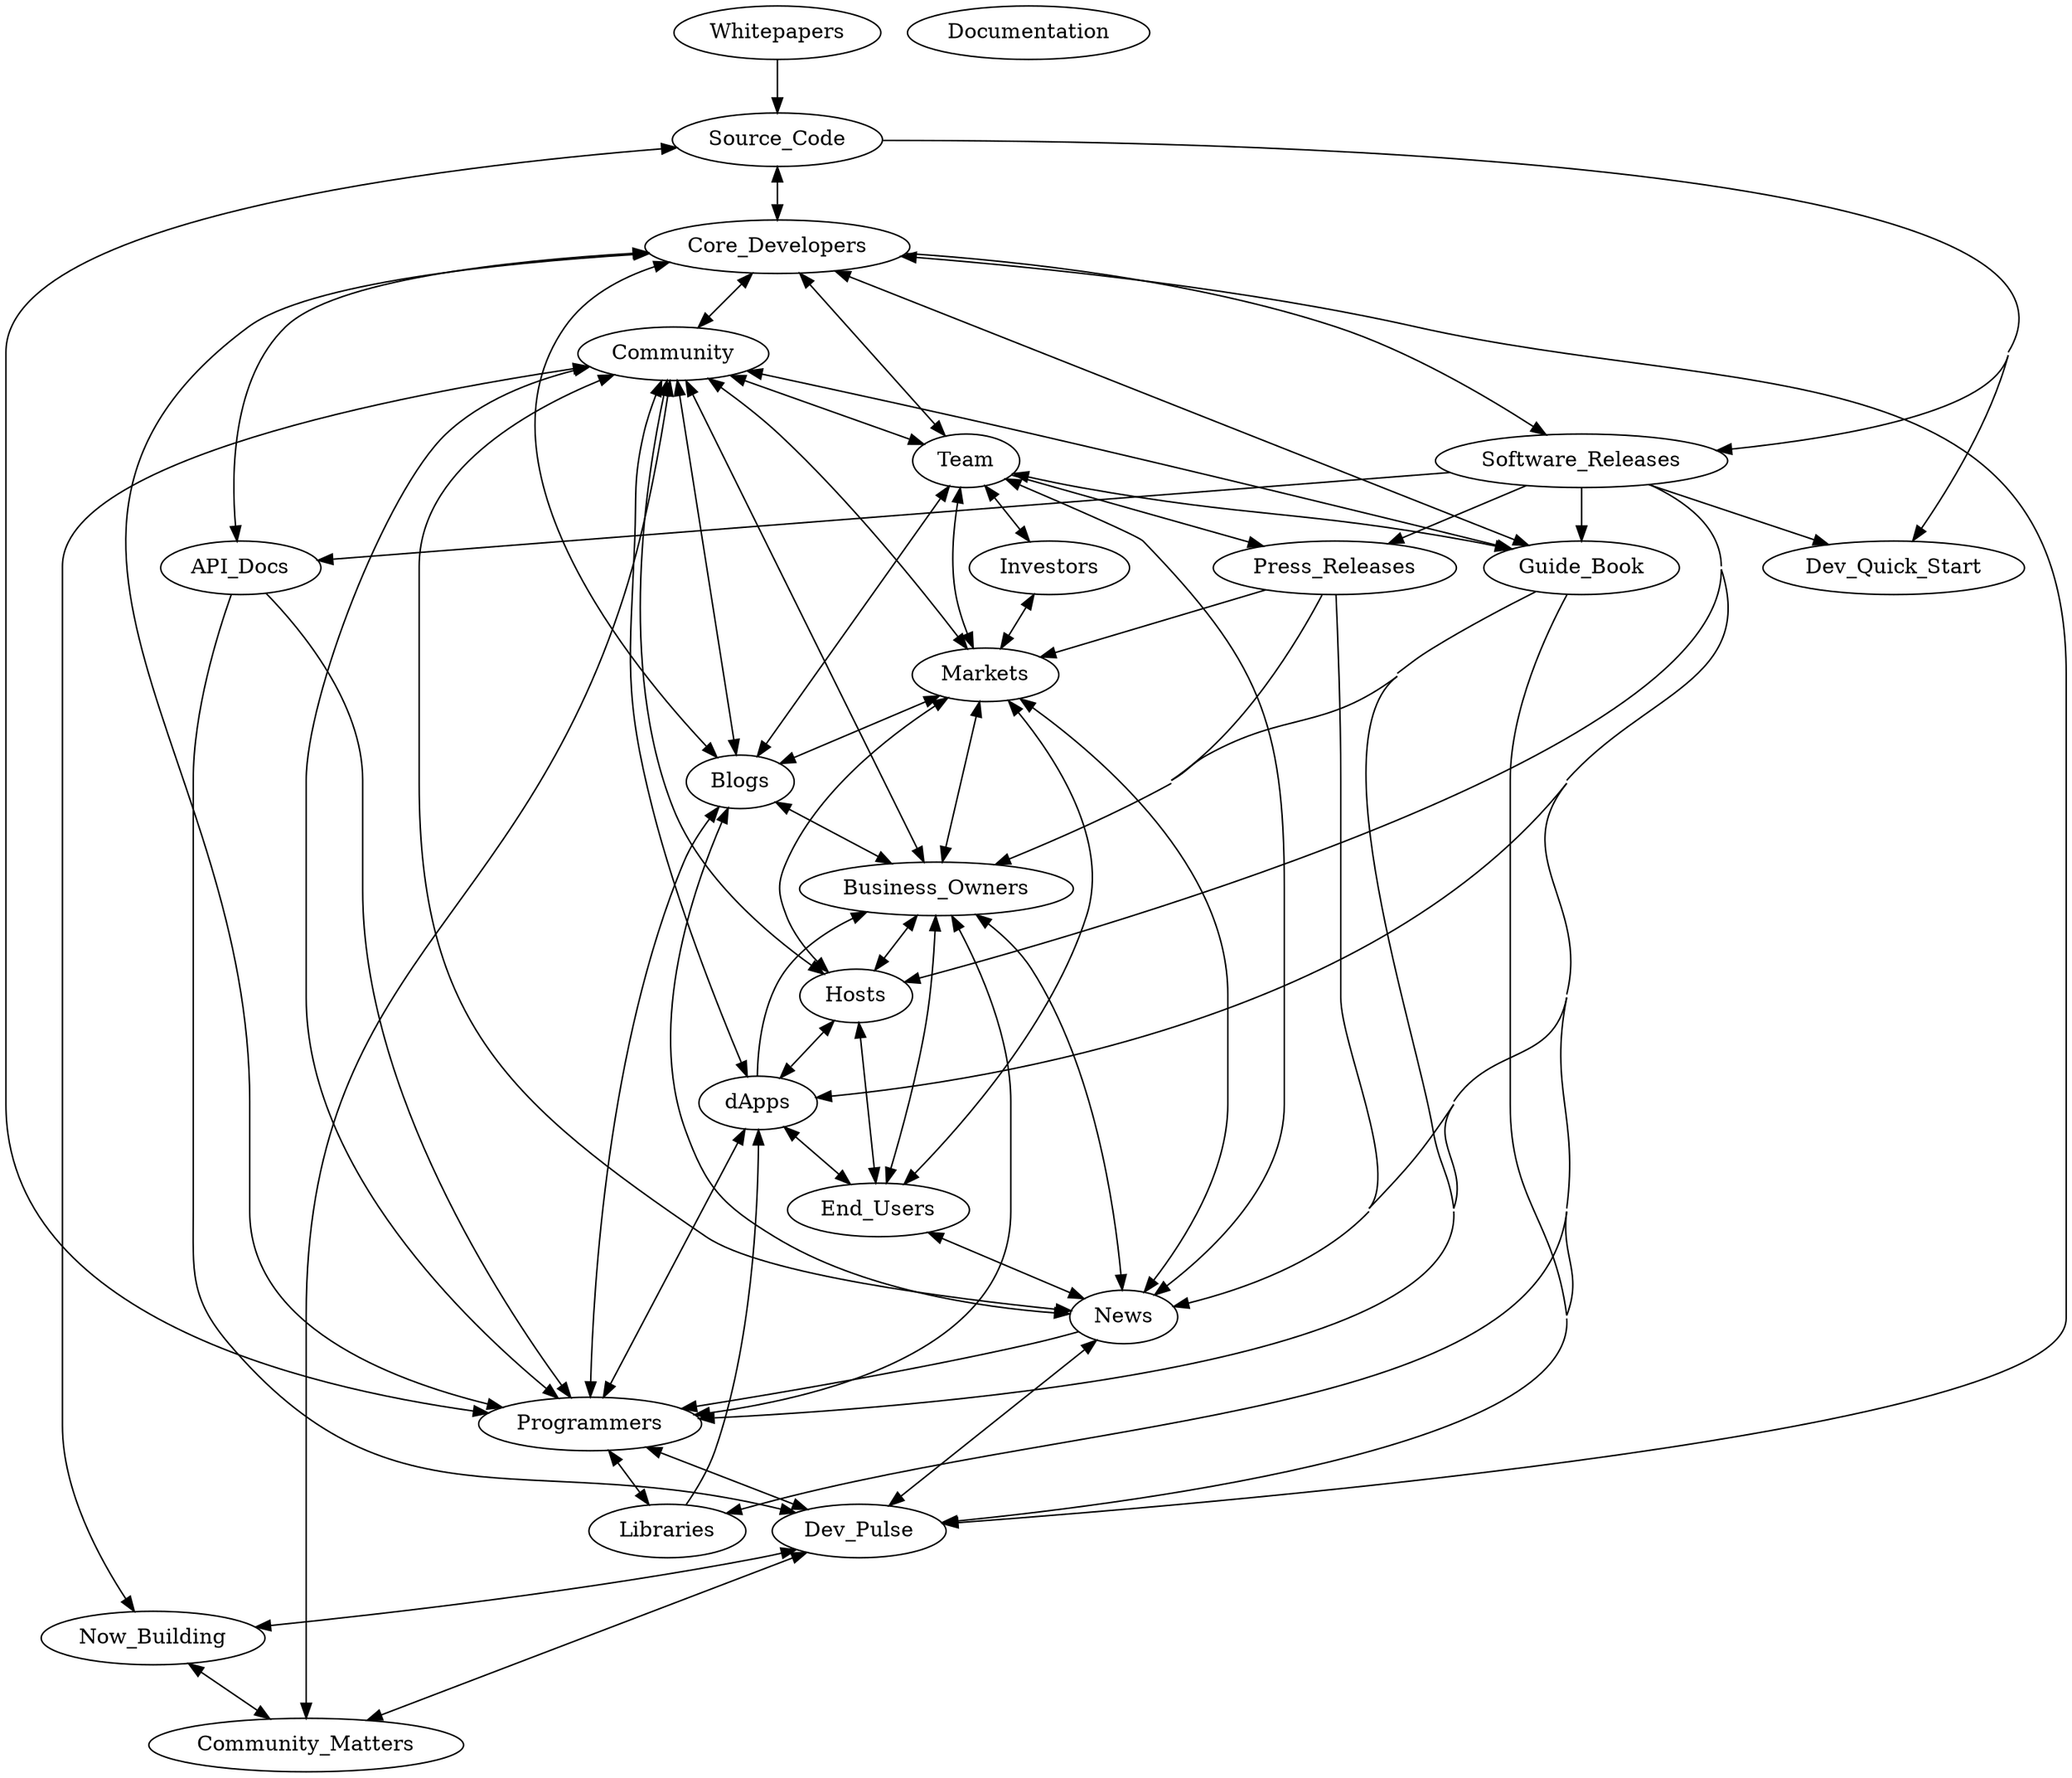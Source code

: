 digraph	"Software Flow" {
	concentrate = true;

	Whitepapers [href = "https://holo.host/whitepapers/"];
	Source_Code [href = "https://github.com/holochain/holochain-rust"];
	Team [href = "https://holo.host/team/"];
	Core_Developers [href = "https://github.com/holochain/holochain-rust/graphs/contributors"];
	Software_Releases [href = "https://github.com/holochain/holochain-rust/releases"];
	Hosts [href = "https://holo.host/host/"];
	Documentation [href = "https://developer.holochain.org/"];
	Dev_Quick_Start [href = "https://developer.holochain.org/start.html"];
	API_Docs [href = "https://developer.holochain.org/api/latest/hdk/"]
	Guide_Book [href = "https://developer.holochain.org/guide/latest/welcome.html"]
	Dev_Pulse [href = "https://medium.com/holochain"]
	Community_Matters [href = "https://medium.com/holochain/tagged/community-matters"]
	Now_Building [href = "https://medium.com/holochain/tagged/now-building"]

	Whitepapers -> Source_Code;
	Source_Code -> Software_Releases;
	Source_Code -> Core_Developers -> Source_Code;
	Source_Code -> Dev_Quick_Start;
	Software_Releases -> API_Docs;
	Software_Releases -> News;
	Software_Releases -> Libraries;
	Software_Releases -> dApps;
	Software_Releases -> Hosts;
	Software_Releases -> Press_Releases;
	Software_Releases -> API_Docs;
	Software_Releases -> Dev_Quick_Start;
	Software_Releases -> Dev_Pulse;
	Software_Releases -> Guide_Book;
	Software_Releases -> Programmers;
	Libraries -> dApps;
	dApps -> Business_Owners;
	dApps -> End_Users -> dApps;
	API_Docs -> Dev_Pulse;
	API_Docs -> Programmers;
	Guide_Book -> Programmers;
	Guide_Book -> Business_Owners;
	Guide_Book -> Dev_Pulse;
	Guide_Book -> Core_Developers -> Guide_Book;
	Press_Releases -> News;
	Press_Releases -> Business_Owners;
	Press_Releases -> Markets;
	News -> Dev_Pulse -> News;
	News -> Programmers;
	News -> Blogs -> News;
	News -> Business_Owners -> News;
	News -> End_Users -> News;
	News -> Markets -> News;
	Dev_Pulse -> Programmers -> Dev_Pulse;
	Community_Matters -> Community -> Community_Matters;
	Dev_Pulse -> Community_Matters -> Dev_Pulse -> Now_Building -> Dev_Pulse;
	Now_Building -> Community -> Now_Building -> Community_Matters -> Now_Building;
	Blogs -> Team -> Blogs;
	Blogs -> Core_Developers -> Blogs;
	Blogs -> Programmers -> Blogs;
	Blogs -> Business_Owners -> Blogs;
	Blogs -> Markets -> Blogs;
	Markets -> Hosts -> Markets;
	Markets -> Investors -> Markets;
	Markets -> End_Users -> Markets;
	Team -> Core_Developers -> Team;
	Team -> Press_Releases;
	Team -> Guide_Book -> Team;
	Team -> News -> Team;
	Team -> Markets -> Team;
	Team -> Investors -> Team;
	Core_Developers -> API_Docs -> Core_Developers;
	Core_Developers -> Guide_Book -> Core_Developers;
	Core_Developers -> Dev_Pulse -> Core_Developers;
	Core_Developers -> Programmers -> Core_Developers;
	Core_Developers -> Software_Releases;
	Hosts -> dApps -> Hosts;
	Hosts -> Business_Owners -> Hosts;
	Hosts -> End_Users -> Hosts;
	Community -> Team -> Community;
	Community -> Core_Developers -> Community;
	Community -> Markets -> Community;
	Community -> Blogs -> Community;
	Community -> News -> Community;
	Community -> Programmers -> Community;
	Community -> Business_Owners -> Community;
	Community -> Guide_Book -> Community;
	Community -> dApps -> Community;
	Community -> Hosts -> Community;
	Programmers -> Source_Code -> Programmers;
	Programmers -> dApps -> Programmers;
	Programmers -> Libraries -> Programmers;
	Programmers -> Business_Owners -> Programmers;
	Business_Owners -> End_Users -> Business_Owners;
	Business_Owners -> Markets -> Business_Owners;
}
